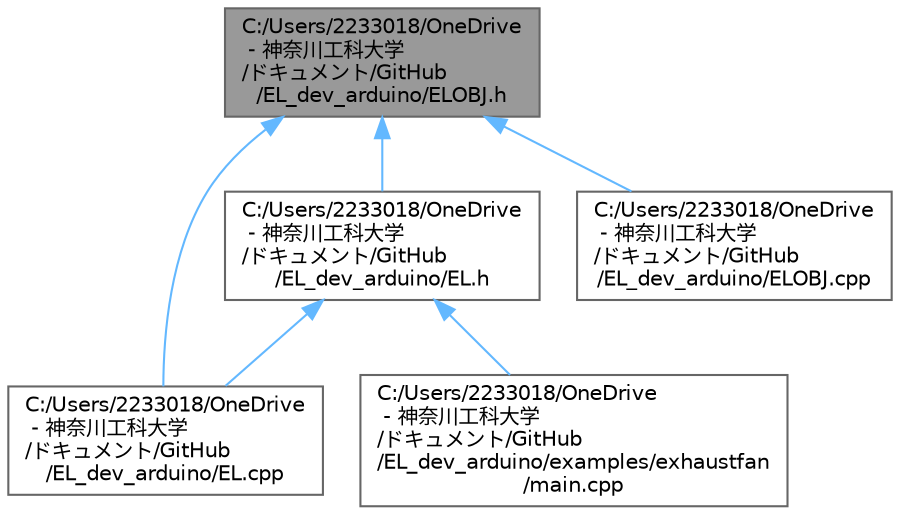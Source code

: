 digraph "C:/Users/2233018/OneDrive - 神奈川工科大学/ドキュメント/GitHub/EL_dev_arduino/ELOBJ.h"
{
 // LATEX_PDF_SIZE
  bgcolor="transparent";
  edge [fontname=Helvetica,fontsize=10,labelfontname=Helvetica,labelfontsize=10];
  node [fontname=Helvetica,fontsize=10,shape=box,height=0.2,width=0.4];
  Node1 [label="C:/Users/2233018/OneDrive\l - 神奈川工科大学\l/ドキュメント/GitHub\l/EL_dev_arduino/ELOBJ.h",height=0.2,width=0.4,color="gray40", fillcolor="grey60", style="filled", fontcolor="black",tooltip="Subclasses for ECHONET Lite protocol"];
  Node1 -> Node2 [dir="back",color="steelblue1",style="solid"];
  Node2 [label="C:/Users/2233018/OneDrive\l - 神奈川工科大学\l/ドキュメント/GitHub\l/EL_dev_arduino/EL.cpp",height=0.2,width=0.4,color="grey40", fillcolor="white", style="filled",URL="$_e_l_8cpp.html",tooltip="ECHONET Lite protocol for Arduino"];
  Node1 -> Node3 [dir="back",color="steelblue1",style="solid"];
  Node3 [label="C:/Users/2233018/OneDrive\l - 神奈川工科大学\l/ドキュメント/GitHub\l/EL_dev_arduino/EL.h",height=0.2,width=0.4,color="grey40", fillcolor="white", style="filled",URL="$_e_l_8h.html",tooltip="ECHONET Lite protocol for Arduino"];
  Node3 -> Node2 [dir="back",color="steelblue1",style="solid"];
  Node3 -> Node4 [dir="back",color="steelblue1",style="solid"];
  Node4 [label="C:/Users/2233018/OneDrive\l - 神奈川工科大学\l/ドキュメント/GitHub\l/EL_dev_arduino/examples/exhaustfan\l/main.cpp",height=0.2,width=0.4,color="grey40", fillcolor="white", style="filled",URL="$main_8cpp.html",tooltip=" "];
  Node1 -> Node5 [dir="back",color="steelblue1",style="solid"];
  Node5 [label="C:/Users/2233018/OneDrive\l - 神奈川工科大学\l/ドキュメント/GitHub\l/EL_dev_arduino/ELOBJ.cpp",height=0.2,width=0.4,color="grey40", fillcolor="white", style="filled",URL="$_e_l_o_b_j_8cpp.html",tooltip="Subclasses for ECHONET Lite protocol"];
}
